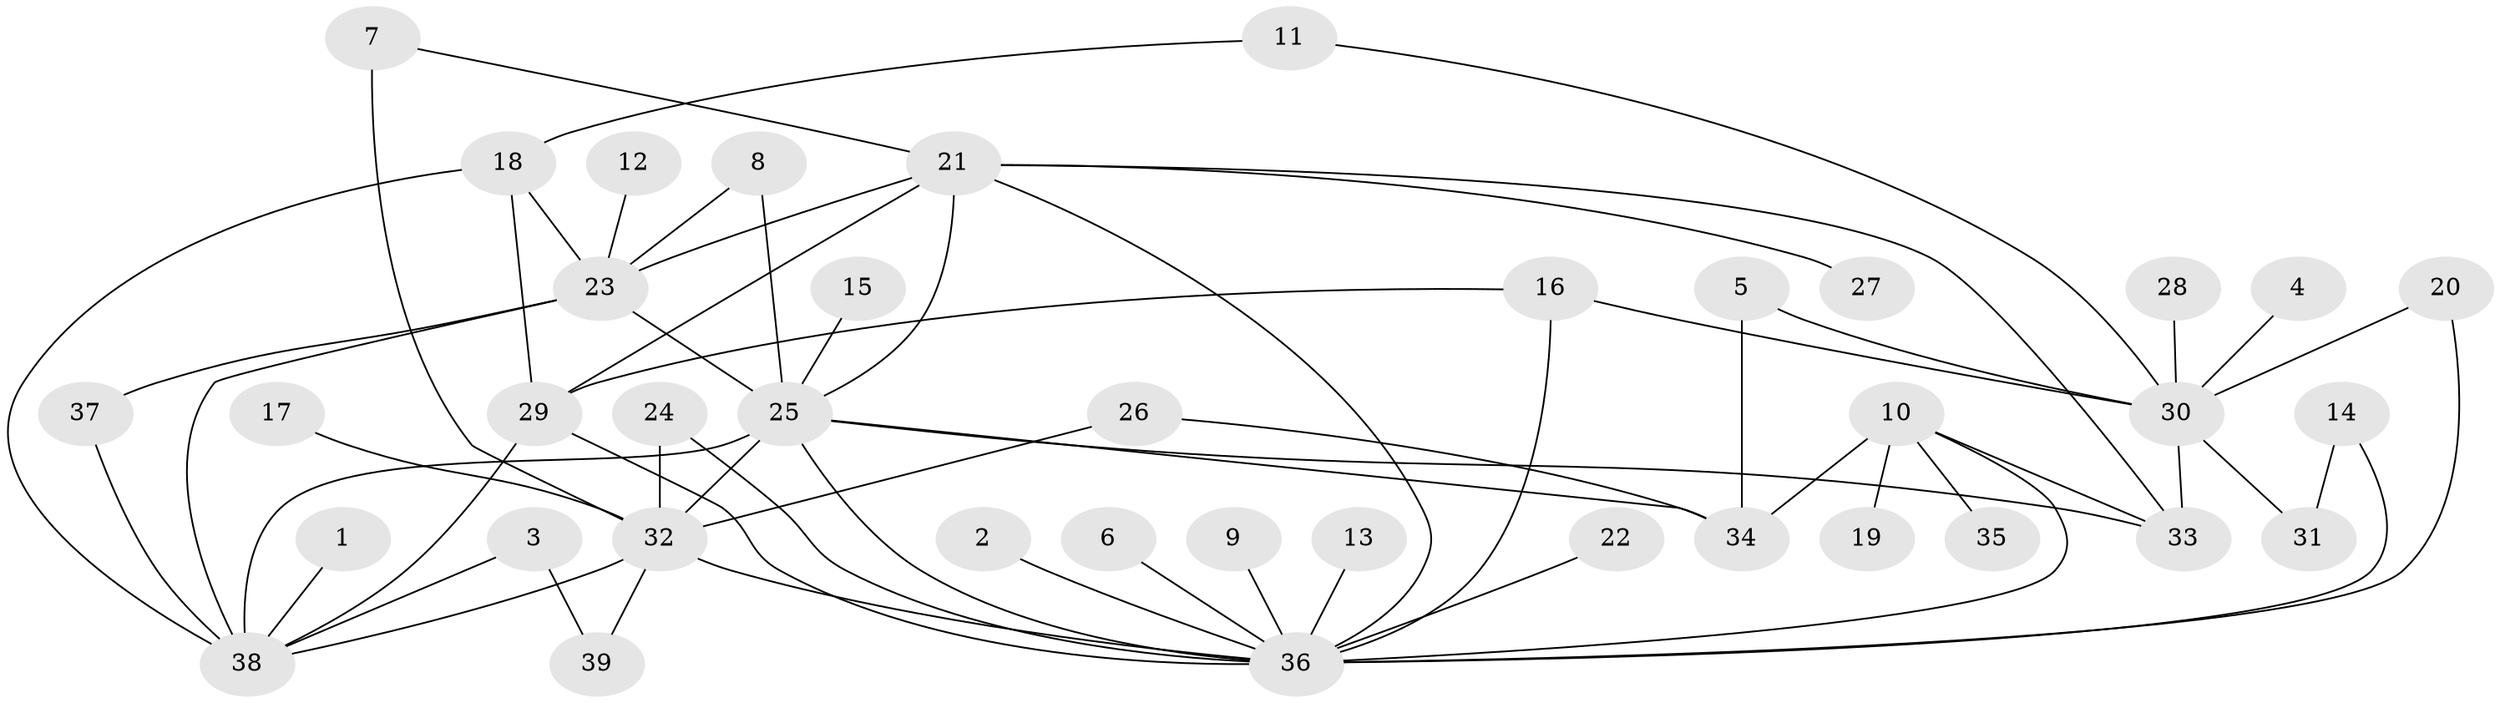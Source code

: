 // original degree distribution, {10: 0.031007751937984496, 18: 0.007751937984496124, 5: 0.03875968992248062, 2: 0.24806201550387597, 12: 0.007751937984496124, 14: 0.007751937984496124, 3: 0.09302325581395349, 4: 0.06201550387596899, 1: 0.4806201550387597, 11: 0.007751937984496124, 6: 0.015503875968992248}
// Generated by graph-tools (version 1.1) at 2025/36/03/04/25 23:36:39]
// undirected, 39 vertices, 62 edges
graph export_dot {
  node [color=gray90,style=filled];
  1;
  2;
  3;
  4;
  5;
  6;
  7;
  8;
  9;
  10;
  11;
  12;
  13;
  14;
  15;
  16;
  17;
  18;
  19;
  20;
  21;
  22;
  23;
  24;
  25;
  26;
  27;
  28;
  29;
  30;
  31;
  32;
  33;
  34;
  35;
  36;
  37;
  38;
  39;
  1 -- 38 [weight=1.0];
  2 -- 36 [weight=1.0];
  3 -- 38 [weight=1.0];
  3 -- 39 [weight=1.0];
  4 -- 30 [weight=1.0];
  5 -- 30 [weight=1.0];
  5 -- 34 [weight=1.0];
  6 -- 36 [weight=1.0];
  7 -- 21 [weight=1.0];
  7 -- 32 [weight=2.0];
  8 -- 23 [weight=2.0];
  8 -- 25 [weight=1.0];
  9 -- 36 [weight=1.0];
  10 -- 19 [weight=1.0];
  10 -- 33 [weight=1.0];
  10 -- 34 [weight=2.0];
  10 -- 35 [weight=1.0];
  10 -- 36 [weight=1.0];
  11 -- 18 [weight=1.0];
  11 -- 30 [weight=1.0];
  12 -- 23 [weight=1.0];
  13 -- 36 [weight=1.0];
  14 -- 31 [weight=1.0];
  14 -- 36 [weight=1.0];
  15 -- 25 [weight=1.0];
  16 -- 29 [weight=1.0];
  16 -- 30 [weight=1.0];
  16 -- 36 [weight=1.0];
  17 -- 32 [weight=1.0];
  18 -- 23 [weight=3.0];
  18 -- 29 [weight=1.0];
  18 -- 38 [weight=1.0];
  20 -- 30 [weight=1.0];
  20 -- 36 [weight=1.0];
  21 -- 23 [weight=1.0];
  21 -- 25 [weight=1.0];
  21 -- 27 [weight=1.0];
  21 -- 29 [weight=1.0];
  21 -- 33 [weight=1.0];
  21 -- 36 [weight=1.0];
  22 -- 36 [weight=1.0];
  23 -- 25 [weight=1.0];
  23 -- 37 [weight=1.0];
  23 -- 38 [weight=3.0];
  24 -- 32 [weight=1.0];
  24 -- 36 [weight=1.0];
  25 -- 32 [weight=3.0];
  25 -- 33 [weight=1.0];
  25 -- 34 [weight=1.0];
  25 -- 36 [weight=1.0];
  25 -- 38 [weight=2.0];
  26 -- 32 [weight=1.0];
  26 -- 34 [weight=1.0];
  28 -- 30 [weight=1.0];
  29 -- 36 [weight=1.0];
  29 -- 38 [weight=1.0];
  30 -- 31 [weight=1.0];
  30 -- 33 [weight=1.0];
  32 -- 36 [weight=1.0];
  32 -- 38 [weight=1.0];
  32 -- 39 [weight=1.0];
  37 -- 38 [weight=1.0];
}
